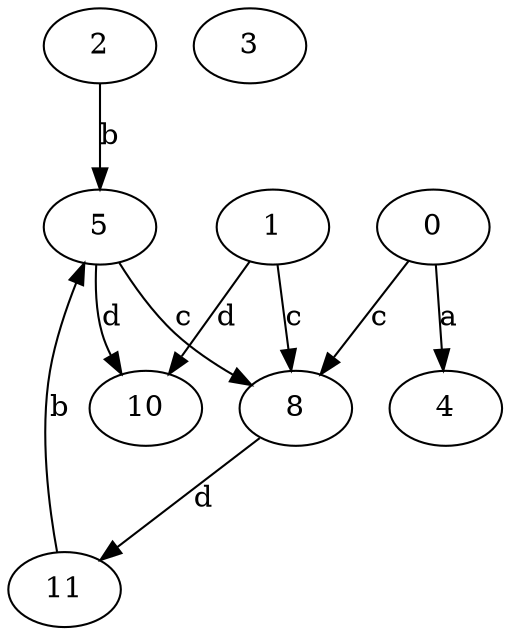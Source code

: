 strict digraph  {
2;
3;
4;
5;
0;
8;
1;
10;
11;
2 -> 5  [label=b];
5 -> 8  [label=c];
5 -> 10  [label=d];
0 -> 4  [label=a];
0 -> 8  [label=c];
8 -> 11  [label=d];
1 -> 8  [label=c];
1 -> 10  [label=d];
11 -> 5  [label=b];
}
